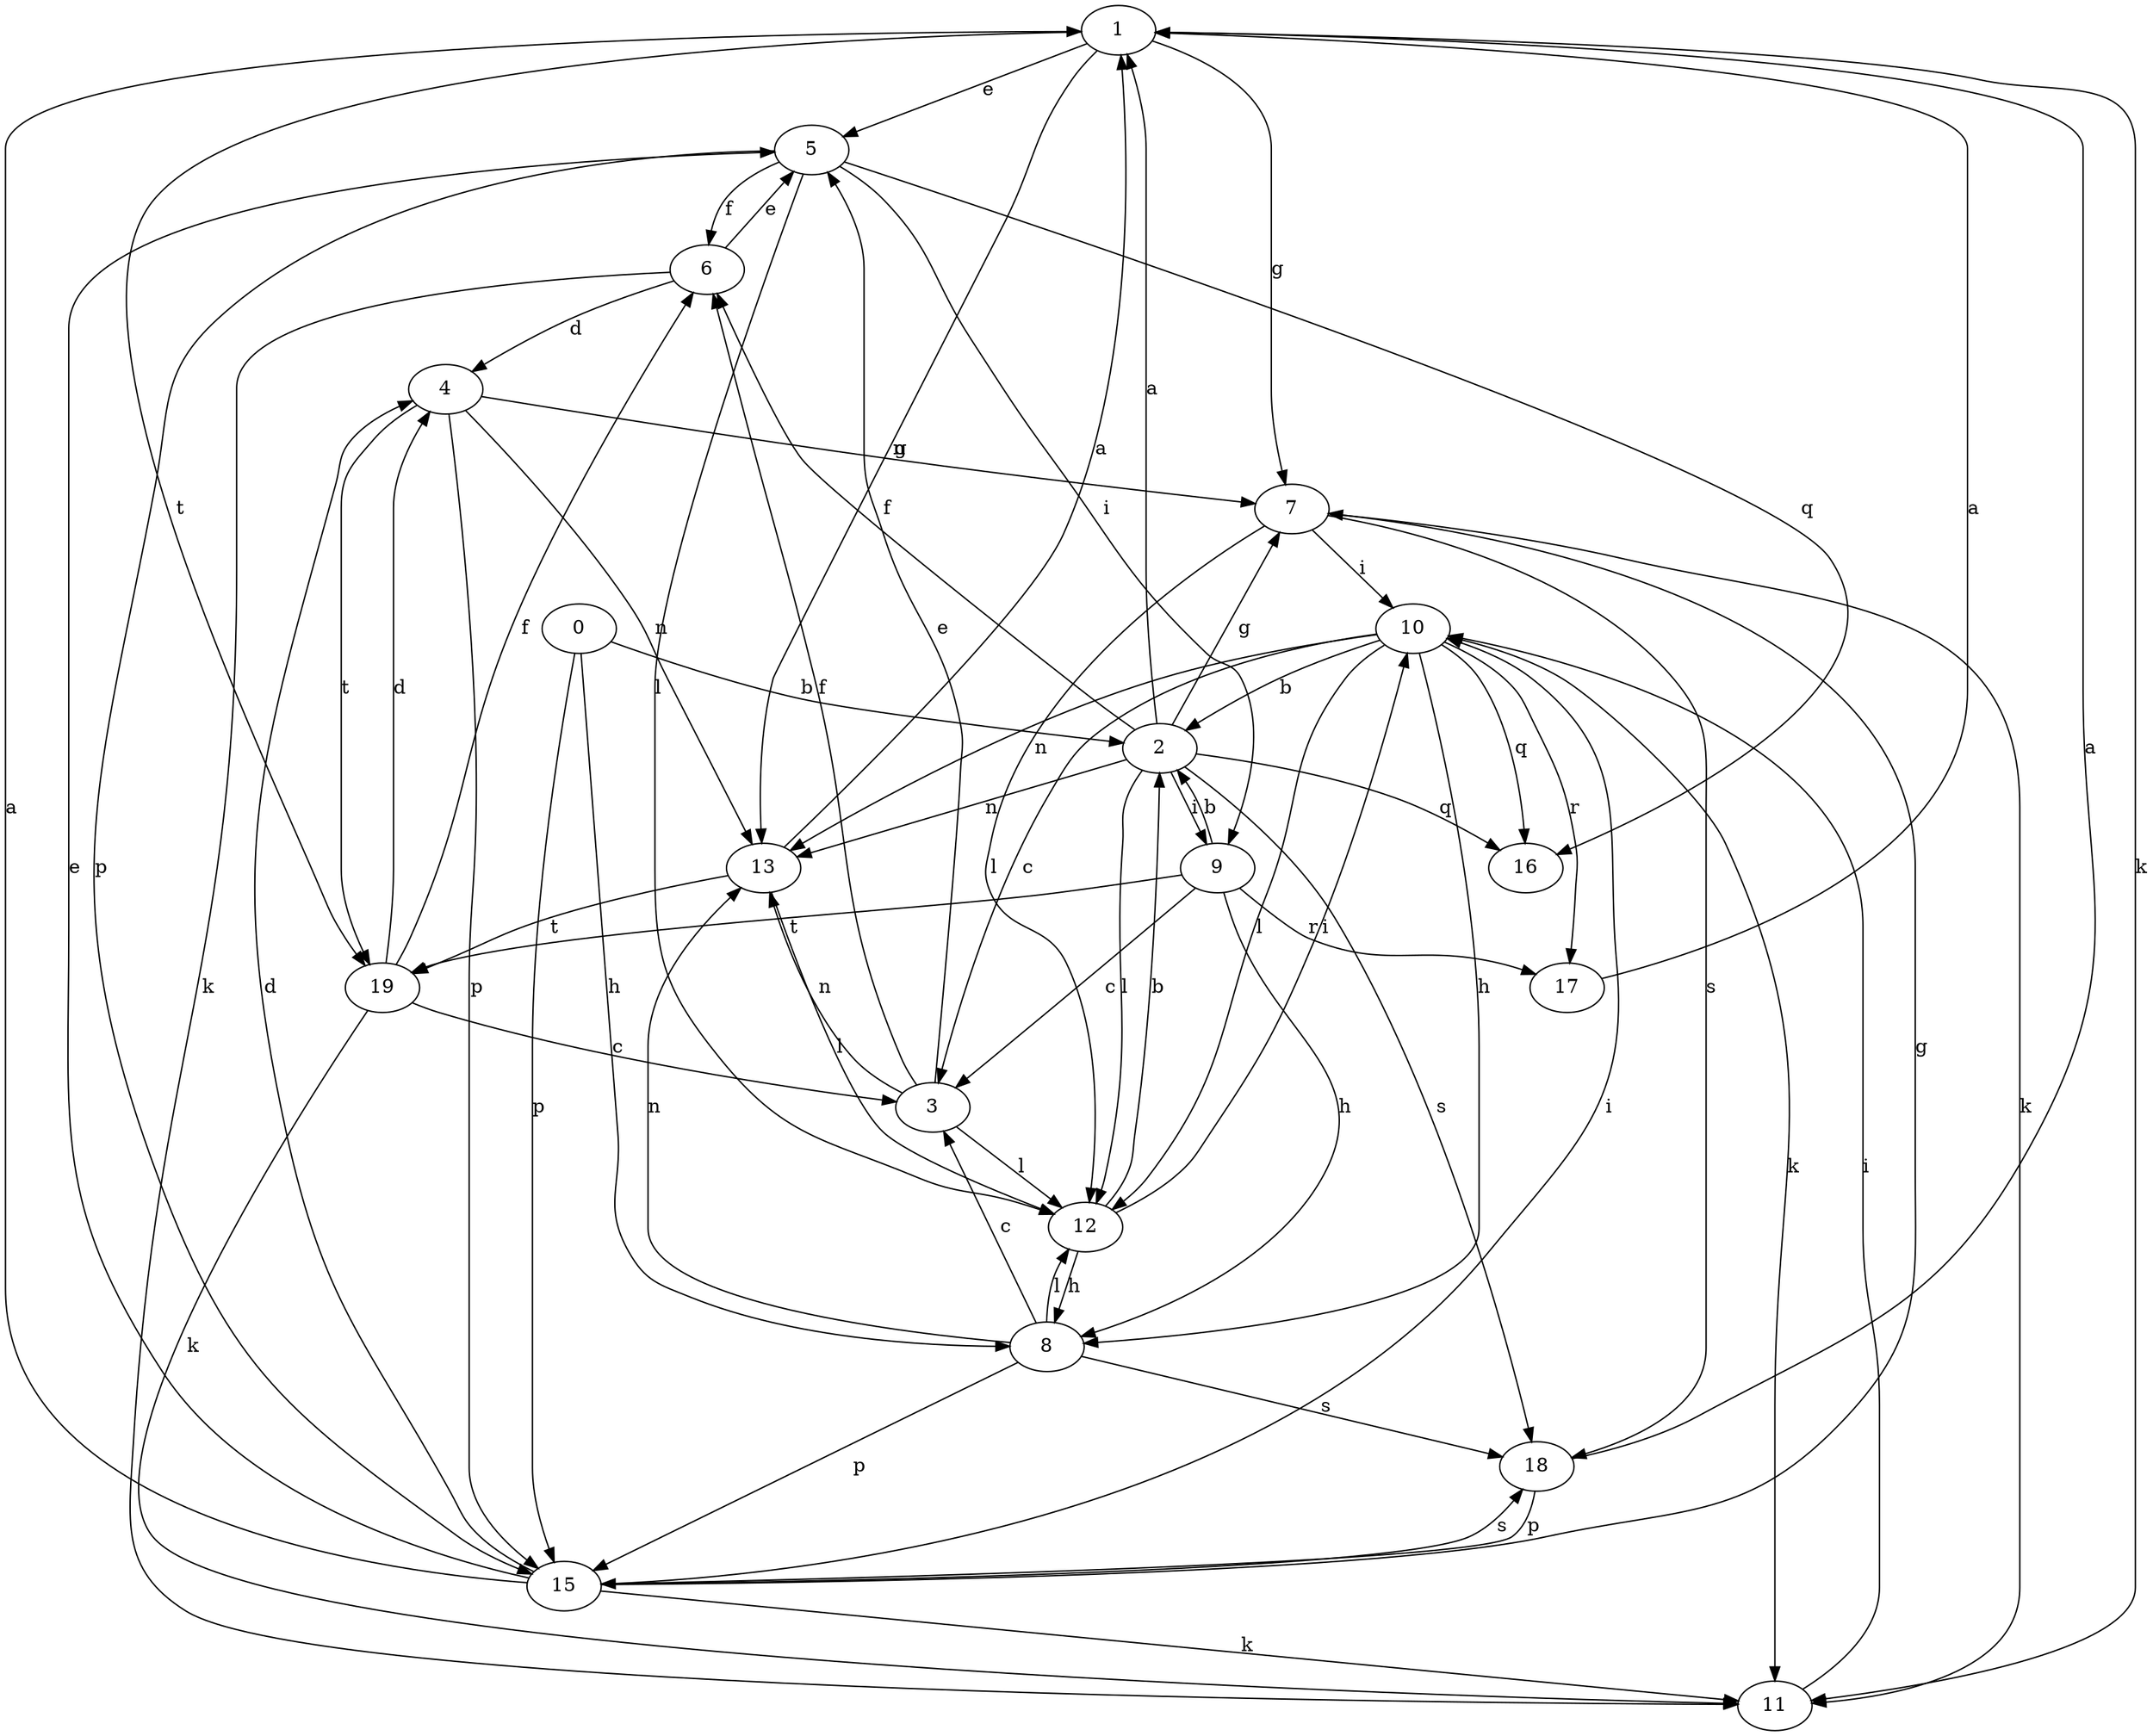 strict digraph  {
1;
2;
3;
4;
5;
6;
7;
8;
9;
10;
11;
12;
13;
15;
16;
17;
18;
0;
19;
1 -> 5  [label=e];
1 -> 7  [label=g];
1 -> 11  [label=k];
1 -> 13  [label=n];
1 -> 19  [label=t];
2 -> 1  [label=a];
2 -> 6  [label=f];
2 -> 7  [label=g];
2 -> 9  [label=i];
2 -> 12  [label=l];
2 -> 13  [label=n];
2 -> 16  [label=q];
2 -> 18  [label=s];
3 -> 5  [label=e];
3 -> 6  [label=f];
3 -> 12  [label=l];
3 -> 13  [label=n];
4 -> 7  [label=g];
4 -> 13  [label=n];
4 -> 15  [label=p];
4 -> 19  [label=t];
5 -> 6  [label=f];
5 -> 9  [label=i];
5 -> 12  [label=l];
5 -> 15  [label=p];
5 -> 16  [label=q];
6 -> 4  [label=d];
6 -> 5  [label=e];
6 -> 11  [label=k];
7 -> 10  [label=i];
7 -> 11  [label=k];
7 -> 12  [label=l];
7 -> 18  [label=s];
8 -> 3  [label=c];
8 -> 12  [label=l];
8 -> 13  [label=n];
8 -> 15  [label=p];
8 -> 18  [label=s];
9 -> 2  [label=b];
9 -> 3  [label=c];
9 -> 8  [label=h];
9 -> 17  [label=r];
9 -> 19  [label=t];
10 -> 2  [label=b];
10 -> 3  [label=c];
10 -> 8  [label=h];
10 -> 11  [label=k];
10 -> 12  [label=l];
10 -> 13  [label=n];
10 -> 16  [label=q];
10 -> 17  [label=r];
11 -> 10  [label=i];
12 -> 2  [label=b];
12 -> 8  [label=h];
12 -> 10  [label=i];
13 -> 1  [label=a];
13 -> 12  [label=l];
13 -> 19  [label=t];
15 -> 1  [label=a];
15 -> 4  [label=d];
15 -> 5  [label=e];
15 -> 7  [label=g];
15 -> 10  [label=i];
15 -> 11  [label=k];
15 -> 18  [label=s];
17 -> 1  [label=a];
18 -> 1  [label=a];
18 -> 15  [label=p];
0 -> 2  [label=b];
0 -> 8  [label=h];
0 -> 15  [label=p];
19 -> 3  [label=c];
19 -> 4  [label=d];
19 -> 6  [label=f];
19 -> 11  [label=k];
}
